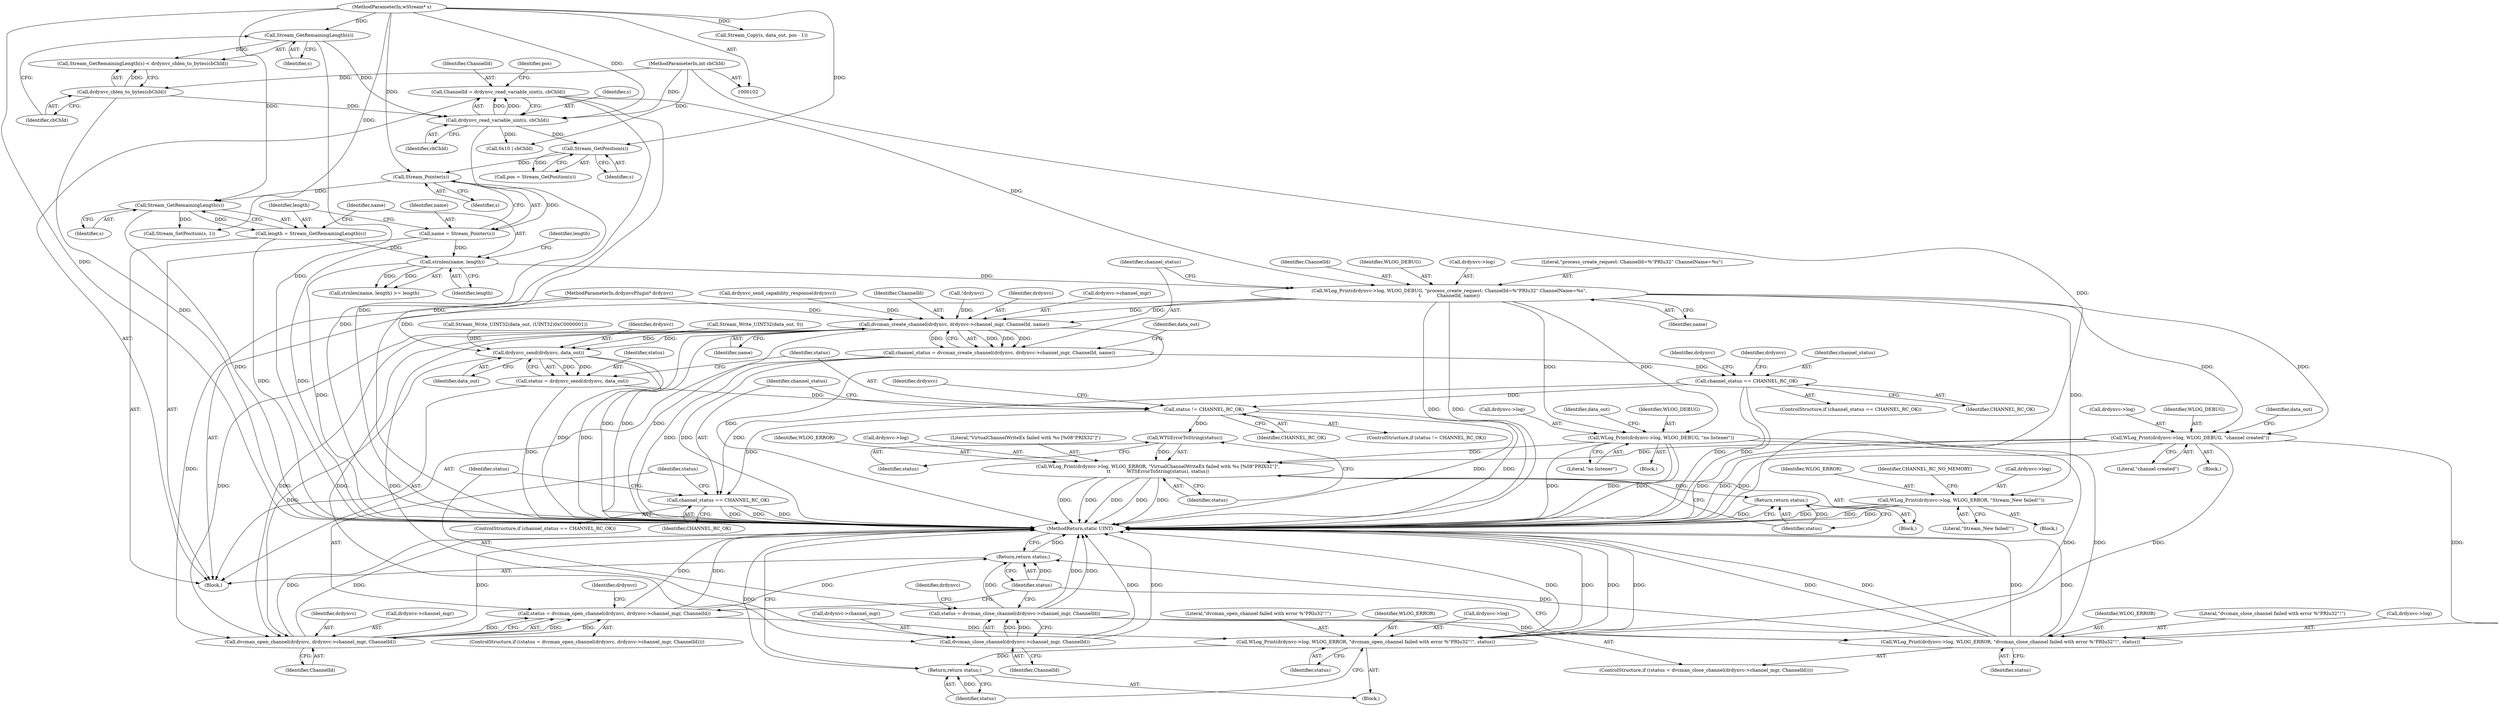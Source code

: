 digraph "0_FreeRDP_baee520e3dd9be6511c45a14c5f5e77784de1471_2@pointer" {
"1000184" [label="(Call,WLog_Print(drdynvc->log, WLOG_DEBUG, \"process_create_request: ChannelId=%\"PRIu32\" ChannelName=%s\",\n\t           ChannelId, name))"];
"1000159" [label="(Call,ChannelId = drdynvc_read_variable_uint(s, cbChId))"];
"1000161" [label="(Call,drdynvc_read_variable_uint(s, cbChId))"];
"1000153" [label="(Call,Stream_GetRemainingLength(s))"];
"1000106" [label="(MethodParameterIn,wStream* s)"];
"1000155" [label="(Call,drdynvc_cblen_to_bytes(cbChId))"];
"1000105" [label="(MethodParameterIn,int cbChId)"];
"1000178" [label="(Call,strnlen(name, length))"];
"1000168" [label="(Call,name = Stream_Pointer(s))"];
"1000170" [label="(Call,Stream_Pointer(s))"];
"1000166" [label="(Call,Stream_GetPosition(s))"];
"1000172" [label="(Call,length = Stream_GetRemainingLength(s))"];
"1000174" [label="(Call,Stream_GetRemainingLength(s))"];
"1000194" [label="(Call,dvcman_create_channel(drdynvc, drdynvc->channel_mgr, ChannelId, name))"];
"1000192" [label="(Call,channel_status = dvcman_create_channel(drdynvc, drdynvc->channel_mgr, ChannelId, name))"];
"1000235" [label="(Call,channel_status == CHANNEL_RC_OK)"];
"1000267" [label="(Call,status != CHANNEL_RC_OK)"];
"1000277" [label="(Call,WTSErrorToString(status))"];
"1000271" [label="(Call,WLog_Print(drdynvc->log, WLOG_ERROR, \"VirtualChannelWriteEx failed with %s [%08\"PRIX32\"]\",\n\t\t           WTSErrorToString(status), status))"];
"1000280" [label="(Return,return status;)"];
"1000283" [label="(Call,channel_status == CHANNEL_RC_OK)"];
"1000263" [label="(Call,drdynvc_send(drdynvc, data_out))"];
"1000261" [label="(Call,status = drdynvc_send(drdynvc, data_out))"];
"1000290" [label="(Call,dvcman_open_channel(drdynvc, drdynvc->channel_mgr, ChannelId))"];
"1000288" [label="(Call,status = dvcman_open_channel(drdynvc, drdynvc->channel_mgr, ChannelId))"];
"1000297" [label="(Call,WLog_Print(drdynvc->log, WLOG_ERROR, \"dvcman_open_channel failed with error %\"PRIu32\"!\", status))"];
"1000304" [label="(Return,return status;)"];
"1000323" [label="(Return,return status;)"];
"1000311" [label="(Call,dvcman_close_channel(drdynvc->channel_mgr, ChannelId))"];
"1000309" [label="(Call,status = dvcman_close_channel(drdynvc->channel_mgr, ChannelId))"];
"1000316" [label="(Call,WLog_Print(drdynvc->log, WLOG_ERROR, \"dvcman_close_channel failed with error %\"PRIu32\"!\", status))"];
"1000212" [label="(Call,WLog_Print(drdynvc->log, WLOG_ERROR, \"Stream_New failed!\"))"];
"1000239" [label="(Call,WLog_Print(drdynvc->log, WLOG_DEBUG, \"channel created\"))"];
"1000250" [label="(Call,WLog_Print(drdynvc->log, WLOG_DEBUG, \"no listener\"))"];
"1000283" [label="(Call,channel_status == CHANNEL_RC_OK)"];
"1000177" [label="(Call,strnlen(name, length) >= length)"];
"1000241" [label="(Identifier,drdynvc)"];
"1000275" [label="(Identifier,WLOG_ERROR)"];
"1000279" [label="(Identifier,status)"];
"1000277" [label="(Call,WTSErrorToString(status))"];
"1000252" [label="(Identifier,drdynvc)"];
"1000264" [label="(Identifier,drdynvc)"];
"1000166" [label="(Call,Stream_GetPosition(s))"];
"1000257" [label="(Identifier,data_out)"];
"1000250" [label="(Call,WLog_Print(drdynvc->log, WLOG_DEBUG, \"no listener\"))"];
"1000272" [label="(Call,drdynvc->log)"];
"1000302" [label="(Literal,\"dvcman_open_channel failed with error %\"PRIu32\"!\")"];
"1000213" [label="(Call,drdynvc->log)"];
"1000301" [label="(Identifier,WLOG_ERROR)"];
"1000135" [label="(Call,drdynvc_send_capability_response(drdynvc))"];
"1000175" [label="(Identifier,s)"];
"1000298" [label="(Call,drdynvc->log)"];
"1000180" [label="(Identifier,length)"];
"1000297" [label="(Call,WLog_Print(drdynvc->log, WLOG_ERROR, \"dvcman_open_channel failed with error %\"PRIu32\"!\", status))"];
"1000312" [label="(Call,drdynvc->channel_mgr)"];
"1000268" [label="(Identifier,status)"];
"1000325" [label="(MethodReturn,static UINT)"];
"1000225" [label="(Call,Stream_SetPosition(s, 1))"];
"1000308" [label="(ControlStructure,if ((status = dvcman_close_channel(drdynvc->channel_mgr, ChannelId))))"];
"1000188" [label="(Identifier,WLOG_DEBUG)"];
"1000172" [label="(Call,length = Stream_GetRemainingLength(s))"];
"1000246" [label="(Identifier,data_out)"];
"1000179" [label="(Identifier,name)"];
"1000322" [label="(Identifier,status)"];
"1000181" [label="(Identifier,length)"];
"1000222" [label="(Call,0x10 | cbChId)"];
"1000270" [label="(Block,)"];
"1000316" [label="(Call,WLog_Print(drdynvc->log, WLOG_ERROR, \"dvcman_close_channel failed with error %\"PRIu32\"!\", status))"];
"1000185" [label="(Call,drdynvc->log)"];
"1000199" [label="(Identifier,ChannelId)"];
"1000165" [label="(Identifier,pos)"];
"1000173" [label="(Identifier,length)"];
"1000116" [label="(Call,!drdynvc)"];
"1000299" [label="(Identifier,drdynvc)"];
"1000194" [label="(Call,dvcman_create_channel(drdynvc, drdynvc->channel_mgr, ChannelId, name))"];
"1000265" [label="(Identifier,data_out)"];
"1000168" [label="(Call,name = Stream_Pointer(s))"];
"1000324" [label="(Identifier,status)"];
"1000152" [label="(Call,Stream_GetRemainingLength(s) < drdynvc_cblen_to_bytes(cbChId))"];
"1000212" [label="(Call,WLog_Print(drdynvc->log, WLOG_ERROR, \"Stream_New failed!\"))"];
"1000159" [label="(Call,ChannelId = drdynvc_read_variable_uint(s, cbChId))"];
"1000191" [label="(Identifier,name)"];
"1000261" [label="(Call,status = drdynvc_send(drdynvc, data_out))"];
"1000105" [label="(MethodParameterIn,int cbChId)"];
"1000162" [label="(Identifier,s)"];
"1000217" [label="(Literal,\"Stream_New failed!\")"];
"1000189" [label="(Literal,\"process_create_request: ChannelId=%\"PRIu32\" ChannelName=%s\")"];
"1000107" [label="(Block,)"];
"1000235" [label="(Call,channel_status == CHANNEL_RC_OK)"];
"1000323" [label="(Return,return status;)"];
"1000284" [label="(Identifier,channel_status)"];
"1000245" [label="(Call,Stream_Write_UINT32(data_out, 0))"];
"1000282" [label="(ControlStructure,if (channel_status == CHANNEL_RC_OK))"];
"1000228" [label="(Call,Stream_Copy(s, data_out, pos - 1))"];
"1000153" [label="(Call,Stream_GetRemainingLength(s))"];
"1000287" [label="(ControlStructure,if ((status = dvcman_open_channel(drdynvc, drdynvc->channel_mgr, ChannelId))))"];
"1000303" [label="(Identifier,status)"];
"1000154" [label="(Identifier,s)"];
"1000305" [label="(Identifier,status)"];
"1000216" [label="(Identifier,WLOG_ERROR)"];
"1000169" [label="(Identifier,name)"];
"1000263" [label="(Call,drdynvc_send(drdynvc, data_out))"];
"1000190" [label="(Identifier,ChannelId)"];
"1000161" [label="(Call,drdynvc_read_variable_uint(s, cbChId))"];
"1000267" [label="(Call,status != CHANNEL_RC_OK)"];
"1000254" [label="(Identifier,WLOG_DEBUG)"];
"1000285" [label="(Identifier,CHANNEL_RC_OK)"];
"1000291" [label="(Identifier,drdynvc)"];
"1000200" [label="(Identifier,name)"];
"1000184" [label="(Call,WLog_Print(drdynvc->log, WLOG_DEBUG, \"process_create_request: ChannelId=%\"PRIu32\" ChannelName=%s\",\n\t           ChannelId, name))"];
"1000309" [label="(Call,status = dvcman_close_channel(drdynvc->channel_mgr, ChannelId))"];
"1000195" [label="(Identifier,drdynvc)"];
"1000155" [label="(Call,drdynvc_cblen_to_bytes(cbChId))"];
"1000292" [label="(Call,drdynvc->channel_mgr)"];
"1000269" [label="(Identifier,CHANNEL_RC_OK)"];
"1000266" [label="(ControlStructure,if (status != CHANNEL_RC_OK))"];
"1000315" [label="(Identifier,ChannelId)"];
"1000211" [label="(Block,)"];
"1000234" [label="(ControlStructure,if (channel_status == CHANNEL_RC_OK))"];
"1000240" [label="(Call,drdynvc->log)"];
"1000318" [label="(Identifier,drdynvc)"];
"1000244" [label="(Literal,\"channel created\")"];
"1000170" [label="(Call,Stream_Pointer(s))"];
"1000290" [label="(Call,dvcman_open_channel(drdynvc, drdynvc->channel_mgr, ChannelId))"];
"1000196" [label="(Call,drdynvc->channel_mgr)"];
"1000271" [label="(Call,WLog_Print(drdynvc->log, WLOG_ERROR, \"VirtualChannelWriteEx failed with %s [%08\"PRIX32\"]\",\n\t\t           WTSErrorToString(status), status))"];
"1000163" [label="(Identifier,cbChId)"];
"1000238" [label="(Block,)"];
"1000304" [label="(Return,return status;)"];
"1000193" [label="(Identifier,channel_status)"];
"1000276" [label="(Literal,\"VirtualChannelWriteEx failed with %s [%08\"PRIX32\"]\")"];
"1000262" [label="(Identifier,status)"];
"1000320" [label="(Identifier,WLOG_ERROR)"];
"1000255" [label="(Literal,\"no listener\")"];
"1000288" [label="(Call,status = dvcman_open_channel(drdynvc, drdynvc->channel_mgr, ChannelId))"];
"1000192" [label="(Call,channel_status = dvcman_create_channel(drdynvc, drdynvc->channel_mgr, ChannelId, name))"];
"1000289" [label="(Identifier,status)"];
"1000239" [label="(Call,WLog_Print(drdynvc->log, WLOG_DEBUG, \"channel created\"))"];
"1000156" [label="(Identifier,cbChId)"];
"1000280" [label="(Return,return status;)"];
"1000321" [label="(Literal,\"dvcman_close_channel failed with error %\"PRIu32\"!\")"];
"1000295" [label="(Identifier,ChannelId)"];
"1000296" [label="(Block,)"];
"1000164" [label="(Call,pos = Stream_GetPosition(s))"];
"1000174" [label="(Call,Stream_GetRemainingLength(s))"];
"1000251" [label="(Call,drdynvc->log)"];
"1000256" [label="(Call,Stream_Write_UINT32(data_out, (UINT32)0xC0000001))"];
"1000219" [label="(Identifier,CHANNEL_RC_NO_MEMORY)"];
"1000171" [label="(Identifier,s)"];
"1000311" [label="(Call,dvcman_close_channel(drdynvc->channel_mgr, ChannelId))"];
"1000178" [label="(Call,strnlen(name, length))"];
"1000281" [label="(Identifier,status)"];
"1000236" [label="(Identifier,channel_status)"];
"1000249" [label="(Block,)"];
"1000103" [label="(MethodParameterIn,drdynvcPlugin* drdynvc)"];
"1000106" [label="(MethodParameterIn,wStream* s)"];
"1000273" [label="(Identifier,drdynvc)"];
"1000237" [label="(Identifier,CHANNEL_RC_OK)"];
"1000243" [label="(Identifier,WLOG_DEBUG)"];
"1000317" [label="(Call,drdynvc->log)"];
"1000278" [label="(Identifier,status)"];
"1000160" [label="(Identifier,ChannelId)"];
"1000202" [label="(Identifier,data_out)"];
"1000167" [label="(Identifier,s)"];
"1000310" [label="(Identifier,status)"];
"1000184" -> "1000107"  [label="AST: "];
"1000184" -> "1000191"  [label="CFG: "];
"1000185" -> "1000184"  [label="AST: "];
"1000188" -> "1000184"  [label="AST: "];
"1000189" -> "1000184"  [label="AST: "];
"1000190" -> "1000184"  [label="AST: "];
"1000191" -> "1000184"  [label="AST: "];
"1000193" -> "1000184"  [label="CFG: "];
"1000184" -> "1000325"  [label="DDG: "];
"1000184" -> "1000325"  [label="DDG: "];
"1000159" -> "1000184"  [label="DDG: "];
"1000178" -> "1000184"  [label="DDG: "];
"1000184" -> "1000194"  [label="DDG: "];
"1000184" -> "1000194"  [label="DDG: "];
"1000184" -> "1000212"  [label="DDG: "];
"1000184" -> "1000239"  [label="DDG: "];
"1000184" -> "1000239"  [label="DDG: "];
"1000184" -> "1000250"  [label="DDG: "];
"1000184" -> "1000250"  [label="DDG: "];
"1000159" -> "1000107"  [label="AST: "];
"1000159" -> "1000161"  [label="CFG: "];
"1000160" -> "1000159"  [label="AST: "];
"1000161" -> "1000159"  [label="AST: "];
"1000165" -> "1000159"  [label="CFG: "];
"1000159" -> "1000325"  [label="DDG: "];
"1000159" -> "1000325"  [label="DDG: "];
"1000161" -> "1000159"  [label="DDG: "];
"1000161" -> "1000159"  [label="DDG: "];
"1000161" -> "1000163"  [label="CFG: "];
"1000162" -> "1000161"  [label="AST: "];
"1000163" -> "1000161"  [label="AST: "];
"1000161" -> "1000325"  [label="DDG: "];
"1000153" -> "1000161"  [label="DDG: "];
"1000106" -> "1000161"  [label="DDG: "];
"1000155" -> "1000161"  [label="DDG: "];
"1000105" -> "1000161"  [label="DDG: "];
"1000161" -> "1000166"  [label="DDG: "];
"1000161" -> "1000222"  [label="DDG: "];
"1000153" -> "1000152"  [label="AST: "];
"1000153" -> "1000154"  [label="CFG: "];
"1000154" -> "1000153"  [label="AST: "];
"1000156" -> "1000153"  [label="CFG: "];
"1000153" -> "1000325"  [label="DDG: "];
"1000153" -> "1000152"  [label="DDG: "];
"1000106" -> "1000153"  [label="DDG: "];
"1000106" -> "1000102"  [label="AST: "];
"1000106" -> "1000325"  [label="DDG: "];
"1000106" -> "1000166"  [label="DDG: "];
"1000106" -> "1000170"  [label="DDG: "];
"1000106" -> "1000174"  [label="DDG: "];
"1000106" -> "1000225"  [label="DDG: "];
"1000106" -> "1000228"  [label="DDG: "];
"1000155" -> "1000152"  [label="AST: "];
"1000155" -> "1000156"  [label="CFG: "];
"1000156" -> "1000155"  [label="AST: "];
"1000152" -> "1000155"  [label="CFG: "];
"1000155" -> "1000325"  [label="DDG: "];
"1000155" -> "1000152"  [label="DDG: "];
"1000105" -> "1000155"  [label="DDG: "];
"1000105" -> "1000102"  [label="AST: "];
"1000105" -> "1000325"  [label="DDG: "];
"1000105" -> "1000222"  [label="DDG: "];
"1000178" -> "1000177"  [label="AST: "];
"1000178" -> "1000180"  [label="CFG: "];
"1000179" -> "1000178"  [label="AST: "];
"1000180" -> "1000178"  [label="AST: "];
"1000181" -> "1000178"  [label="CFG: "];
"1000178" -> "1000325"  [label="DDG: "];
"1000178" -> "1000177"  [label="DDG: "];
"1000178" -> "1000177"  [label="DDG: "];
"1000168" -> "1000178"  [label="DDG: "];
"1000172" -> "1000178"  [label="DDG: "];
"1000168" -> "1000107"  [label="AST: "];
"1000168" -> "1000170"  [label="CFG: "];
"1000169" -> "1000168"  [label="AST: "];
"1000170" -> "1000168"  [label="AST: "];
"1000173" -> "1000168"  [label="CFG: "];
"1000168" -> "1000325"  [label="DDG: "];
"1000170" -> "1000168"  [label="DDG: "];
"1000170" -> "1000171"  [label="CFG: "];
"1000171" -> "1000170"  [label="AST: "];
"1000166" -> "1000170"  [label="DDG: "];
"1000170" -> "1000174"  [label="DDG: "];
"1000166" -> "1000164"  [label="AST: "];
"1000166" -> "1000167"  [label="CFG: "];
"1000167" -> "1000166"  [label="AST: "];
"1000164" -> "1000166"  [label="CFG: "];
"1000166" -> "1000164"  [label="DDG: "];
"1000172" -> "1000107"  [label="AST: "];
"1000172" -> "1000174"  [label="CFG: "];
"1000173" -> "1000172"  [label="AST: "];
"1000174" -> "1000172"  [label="AST: "];
"1000179" -> "1000172"  [label="CFG: "];
"1000172" -> "1000325"  [label="DDG: "];
"1000174" -> "1000172"  [label="DDG: "];
"1000174" -> "1000175"  [label="CFG: "];
"1000175" -> "1000174"  [label="AST: "];
"1000174" -> "1000325"  [label="DDG: "];
"1000174" -> "1000225"  [label="DDG: "];
"1000194" -> "1000192"  [label="AST: "];
"1000194" -> "1000200"  [label="CFG: "];
"1000195" -> "1000194"  [label="AST: "];
"1000196" -> "1000194"  [label="AST: "];
"1000199" -> "1000194"  [label="AST: "];
"1000200" -> "1000194"  [label="AST: "];
"1000192" -> "1000194"  [label="CFG: "];
"1000194" -> "1000325"  [label="DDG: "];
"1000194" -> "1000325"  [label="DDG: "];
"1000194" -> "1000325"  [label="DDG: "];
"1000194" -> "1000325"  [label="DDG: "];
"1000194" -> "1000192"  [label="DDG: "];
"1000194" -> "1000192"  [label="DDG: "];
"1000194" -> "1000192"  [label="DDG: "];
"1000194" -> "1000192"  [label="DDG: "];
"1000116" -> "1000194"  [label="DDG: "];
"1000135" -> "1000194"  [label="DDG: "];
"1000103" -> "1000194"  [label="DDG: "];
"1000194" -> "1000263"  [label="DDG: "];
"1000194" -> "1000290"  [label="DDG: "];
"1000194" -> "1000290"  [label="DDG: "];
"1000194" -> "1000311"  [label="DDG: "];
"1000194" -> "1000311"  [label="DDG: "];
"1000192" -> "1000107"  [label="AST: "];
"1000193" -> "1000192"  [label="AST: "];
"1000202" -> "1000192"  [label="CFG: "];
"1000192" -> "1000325"  [label="DDG: "];
"1000192" -> "1000325"  [label="DDG: "];
"1000192" -> "1000235"  [label="DDG: "];
"1000235" -> "1000234"  [label="AST: "];
"1000235" -> "1000237"  [label="CFG: "];
"1000236" -> "1000235"  [label="AST: "];
"1000237" -> "1000235"  [label="AST: "];
"1000241" -> "1000235"  [label="CFG: "];
"1000252" -> "1000235"  [label="CFG: "];
"1000235" -> "1000325"  [label="DDG: "];
"1000235" -> "1000325"  [label="DDG: "];
"1000235" -> "1000267"  [label="DDG: "];
"1000235" -> "1000283"  [label="DDG: "];
"1000267" -> "1000266"  [label="AST: "];
"1000267" -> "1000269"  [label="CFG: "];
"1000268" -> "1000267"  [label="AST: "];
"1000269" -> "1000267"  [label="AST: "];
"1000273" -> "1000267"  [label="CFG: "];
"1000284" -> "1000267"  [label="CFG: "];
"1000267" -> "1000325"  [label="DDG: "];
"1000267" -> "1000325"  [label="DDG: "];
"1000261" -> "1000267"  [label="DDG: "];
"1000267" -> "1000277"  [label="DDG: "];
"1000267" -> "1000283"  [label="DDG: "];
"1000277" -> "1000271"  [label="AST: "];
"1000277" -> "1000278"  [label="CFG: "];
"1000278" -> "1000277"  [label="AST: "];
"1000279" -> "1000277"  [label="CFG: "];
"1000277" -> "1000271"  [label="DDG: "];
"1000271" -> "1000270"  [label="AST: "];
"1000271" -> "1000279"  [label="CFG: "];
"1000272" -> "1000271"  [label="AST: "];
"1000275" -> "1000271"  [label="AST: "];
"1000276" -> "1000271"  [label="AST: "];
"1000279" -> "1000271"  [label="AST: "];
"1000281" -> "1000271"  [label="CFG: "];
"1000271" -> "1000325"  [label="DDG: "];
"1000271" -> "1000325"  [label="DDG: "];
"1000271" -> "1000325"  [label="DDG: "];
"1000271" -> "1000325"  [label="DDG: "];
"1000271" -> "1000325"  [label="DDG: "];
"1000250" -> "1000271"  [label="DDG: "];
"1000239" -> "1000271"  [label="DDG: "];
"1000271" -> "1000280"  [label="DDG: "];
"1000280" -> "1000270"  [label="AST: "];
"1000280" -> "1000281"  [label="CFG: "];
"1000281" -> "1000280"  [label="AST: "];
"1000325" -> "1000280"  [label="CFG: "];
"1000280" -> "1000325"  [label="DDG: "];
"1000281" -> "1000280"  [label="DDG: "];
"1000283" -> "1000282"  [label="AST: "];
"1000283" -> "1000285"  [label="CFG: "];
"1000284" -> "1000283"  [label="AST: "];
"1000285" -> "1000283"  [label="AST: "];
"1000289" -> "1000283"  [label="CFG: "];
"1000310" -> "1000283"  [label="CFG: "];
"1000283" -> "1000325"  [label="DDG: "];
"1000283" -> "1000325"  [label="DDG: "];
"1000283" -> "1000325"  [label="DDG: "];
"1000263" -> "1000261"  [label="AST: "];
"1000263" -> "1000265"  [label="CFG: "];
"1000264" -> "1000263"  [label="AST: "];
"1000265" -> "1000263"  [label="AST: "];
"1000261" -> "1000263"  [label="CFG: "];
"1000263" -> "1000325"  [label="DDG: "];
"1000263" -> "1000325"  [label="DDG: "];
"1000263" -> "1000261"  [label="DDG: "];
"1000263" -> "1000261"  [label="DDG: "];
"1000103" -> "1000263"  [label="DDG: "];
"1000256" -> "1000263"  [label="DDG: "];
"1000245" -> "1000263"  [label="DDG: "];
"1000263" -> "1000290"  [label="DDG: "];
"1000261" -> "1000107"  [label="AST: "];
"1000262" -> "1000261"  [label="AST: "];
"1000268" -> "1000261"  [label="CFG: "];
"1000261" -> "1000325"  [label="DDG: "];
"1000290" -> "1000288"  [label="AST: "];
"1000290" -> "1000295"  [label="CFG: "];
"1000291" -> "1000290"  [label="AST: "];
"1000292" -> "1000290"  [label="AST: "];
"1000295" -> "1000290"  [label="AST: "];
"1000288" -> "1000290"  [label="CFG: "];
"1000290" -> "1000325"  [label="DDG: "];
"1000290" -> "1000325"  [label="DDG: "];
"1000290" -> "1000325"  [label="DDG: "];
"1000290" -> "1000288"  [label="DDG: "];
"1000290" -> "1000288"  [label="DDG: "];
"1000290" -> "1000288"  [label="DDG: "];
"1000103" -> "1000290"  [label="DDG: "];
"1000288" -> "1000287"  [label="AST: "];
"1000289" -> "1000288"  [label="AST: "];
"1000299" -> "1000288"  [label="CFG: "];
"1000324" -> "1000288"  [label="CFG: "];
"1000288" -> "1000325"  [label="DDG: "];
"1000288" -> "1000325"  [label="DDG: "];
"1000288" -> "1000297"  [label="DDG: "];
"1000288" -> "1000323"  [label="DDG: "];
"1000297" -> "1000296"  [label="AST: "];
"1000297" -> "1000303"  [label="CFG: "];
"1000298" -> "1000297"  [label="AST: "];
"1000301" -> "1000297"  [label="AST: "];
"1000302" -> "1000297"  [label="AST: "];
"1000303" -> "1000297"  [label="AST: "];
"1000305" -> "1000297"  [label="CFG: "];
"1000297" -> "1000325"  [label="DDG: "];
"1000297" -> "1000325"  [label="DDG: "];
"1000297" -> "1000325"  [label="DDG: "];
"1000297" -> "1000325"  [label="DDG: "];
"1000250" -> "1000297"  [label="DDG: "];
"1000239" -> "1000297"  [label="DDG: "];
"1000297" -> "1000304"  [label="DDG: "];
"1000304" -> "1000296"  [label="AST: "];
"1000304" -> "1000305"  [label="CFG: "];
"1000305" -> "1000304"  [label="AST: "];
"1000325" -> "1000304"  [label="CFG: "];
"1000304" -> "1000325"  [label="DDG: "];
"1000305" -> "1000304"  [label="DDG: "];
"1000323" -> "1000107"  [label="AST: "];
"1000323" -> "1000324"  [label="CFG: "];
"1000324" -> "1000323"  [label="AST: "];
"1000325" -> "1000323"  [label="CFG: "];
"1000323" -> "1000325"  [label="DDG: "];
"1000324" -> "1000323"  [label="DDG: "];
"1000309" -> "1000323"  [label="DDG: "];
"1000316" -> "1000323"  [label="DDG: "];
"1000311" -> "1000309"  [label="AST: "];
"1000311" -> "1000315"  [label="CFG: "];
"1000312" -> "1000311"  [label="AST: "];
"1000315" -> "1000311"  [label="AST: "];
"1000309" -> "1000311"  [label="CFG: "];
"1000311" -> "1000325"  [label="DDG: "];
"1000311" -> "1000325"  [label="DDG: "];
"1000311" -> "1000309"  [label="DDG: "];
"1000311" -> "1000309"  [label="DDG: "];
"1000309" -> "1000308"  [label="AST: "];
"1000310" -> "1000309"  [label="AST: "];
"1000318" -> "1000309"  [label="CFG: "];
"1000324" -> "1000309"  [label="CFG: "];
"1000309" -> "1000325"  [label="DDG: "];
"1000309" -> "1000325"  [label="DDG: "];
"1000309" -> "1000316"  [label="DDG: "];
"1000316" -> "1000308"  [label="AST: "];
"1000316" -> "1000322"  [label="CFG: "];
"1000317" -> "1000316"  [label="AST: "];
"1000320" -> "1000316"  [label="AST: "];
"1000321" -> "1000316"  [label="AST: "];
"1000322" -> "1000316"  [label="AST: "];
"1000324" -> "1000316"  [label="CFG: "];
"1000316" -> "1000325"  [label="DDG: "];
"1000316" -> "1000325"  [label="DDG: "];
"1000316" -> "1000325"  [label="DDG: "];
"1000316" -> "1000325"  [label="DDG: "];
"1000250" -> "1000316"  [label="DDG: "];
"1000239" -> "1000316"  [label="DDG: "];
"1000212" -> "1000211"  [label="AST: "];
"1000212" -> "1000217"  [label="CFG: "];
"1000213" -> "1000212"  [label="AST: "];
"1000216" -> "1000212"  [label="AST: "];
"1000217" -> "1000212"  [label="AST: "];
"1000219" -> "1000212"  [label="CFG: "];
"1000212" -> "1000325"  [label="DDG: "];
"1000212" -> "1000325"  [label="DDG: "];
"1000212" -> "1000325"  [label="DDG: "];
"1000239" -> "1000238"  [label="AST: "];
"1000239" -> "1000244"  [label="CFG: "];
"1000240" -> "1000239"  [label="AST: "];
"1000243" -> "1000239"  [label="AST: "];
"1000244" -> "1000239"  [label="AST: "];
"1000246" -> "1000239"  [label="CFG: "];
"1000239" -> "1000325"  [label="DDG: "];
"1000239" -> "1000325"  [label="DDG: "];
"1000239" -> "1000325"  [label="DDG: "];
"1000250" -> "1000249"  [label="AST: "];
"1000250" -> "1000255"  [label="CFG: "];
"1000251" -> "1000250"  [label="AST: "];
"1000254" -> "1000250"  [label="AST: "];
"1000255" -> "1000250"  [label="AST: "];
"1000257" -> "1000250"  [label="CFG: "];
"1000250" -> "1000325"  [label="DDG: "];
"1000250" -> "1000325"  [label="DDG: "];
"1000250" -> "1000325"  [label="DDG: "];
}
